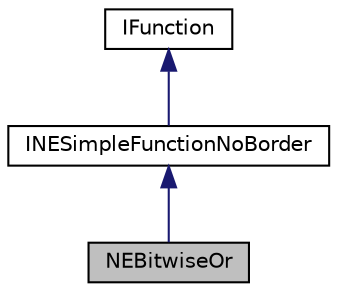 digraph "NEBitwiseOr"
{
 // LATEX_PDF_SIZE
  edge [fontname="Helvetica",fontsize="10",labelfontname="Helvetica",labelfontsize="10"];
  node [fontname="Helvetica",fontsize="10",shape=record];
  Node1 [label="NEBitwiseOr",height=0.2,width=0.4,color="black", fillcolor="grey75", style="filled", fontcolor="black",tooltip="Basic function to run NEBitwiseOrKernel."];
  Node2 -> Node1 [dir="back",color="midnightblue",fontsize="10",style="solid",fontname="Helvetica"];
  Node2 [label="INESimpleFunctionNoBorder",height=0.2,width=0.4,color="black", fillcolor="white", style="filled",URL="$classarm__compute_1_1_i_n_e_simple_function_no_border.xhtml",tooltip="Basic interface for functions which have a single CPU kernel and no border."];
  Node3 -> Node2 [dir="back",color="midnightblue",fontsize="10",style="solid",fontname="Helvetica"];
  Node3 [label="IFunction",height=0.2,width=0.4,color="black", fillcolor="white", style="filled",URL="$classarm__compute_1_1_i_function.xhtml",tooltip="Base class for all functions."];
}
